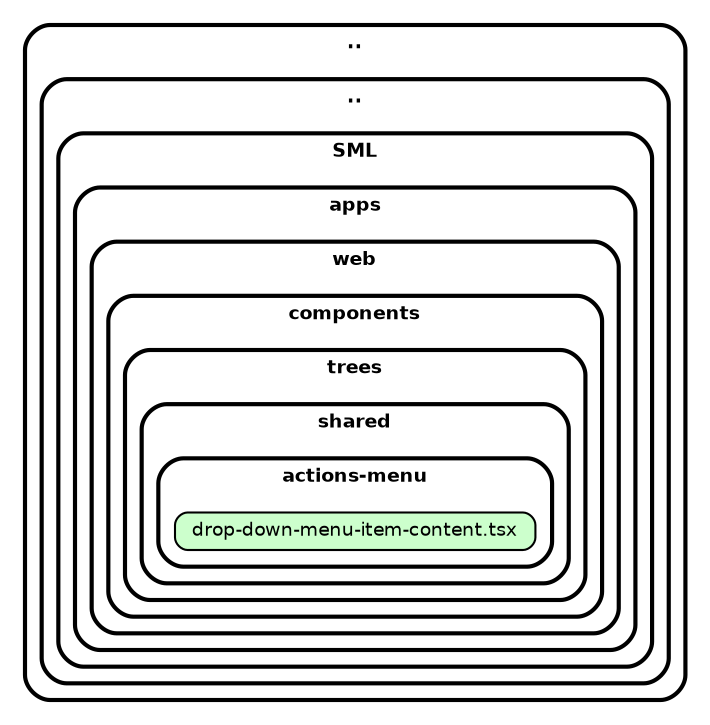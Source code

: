 strict digraph "dependency-cruiser output"{
    rankdir="LR" splines="true" overlap="false" nodesep="0.16" ranksep="0.18" fontname="Helvetica-bold" fontsize="9" style="rounded,bold,filled" fillcolor="#ffffff" compound="true"
    node [shape="box" style="rounded, filled" height="0.2" color="black" fillcolor="#ffffcc" fontcolor="black" fontname="Helvetica" fontsize="9"]
    edge [arrowhead="normal" arrowsize="0.6" penwidth="2.0" color="#00000033" fontname="Helvetica" fontsize="9"]

    subgraph "cluster_.." {label=".." subgraph "cluster_../.." {label=".." subgraph "cluster_../../SML" {label="SML" subgraph "cluster_../../SML/apps" {label="apps" subgraph "cluster_../../SML/apps/web" {label="web" subgraph "cluster_../../SML/apps/web/components" {label="components" subgraph "cluster_../../SML/apps/web/components/trees" {label="trees" subgraph "cluster_../../SML/apps/web/components/trees/shared" {label="shared" subgraph "cluster_../../SML/apps/web/components/trees/shared/actions-menu" {label="actions-menu" "../../SML/apps/web/components/trees/shared/actions-menu/drop-down-menu-item-content.tsx" [label=<drop-down-menu-item-content.tsx> tooltip="drop-down-menu-item-content.tsx" URL="../../SML/apps/web/components/trees/shared/actions-menu/drop-down-menu-item-content.tsx" fillcolor="#ccffcc"] } } } } } } } } }
}

